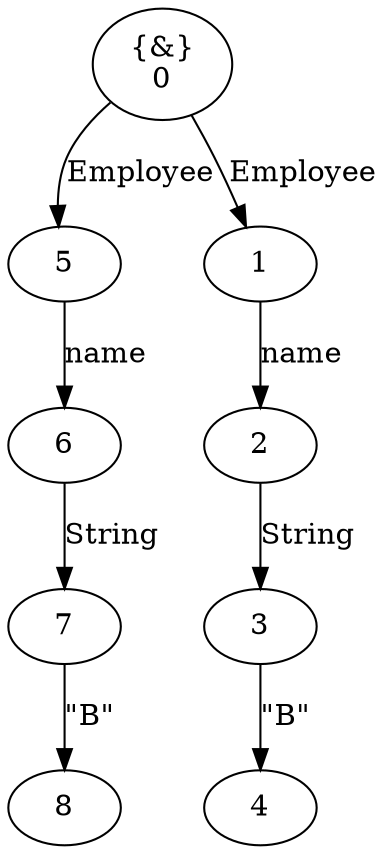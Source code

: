 digraph "g" {
	graph [
		fontsize = "14"
		fontname = "Times-Roman"
		fontcolor = "black"
	]
	node [
		fontsize = "14"
		fontname = "Times-Roman"
		fontcolor = "black"
		shape = "ellipse"
		style = "solid"
	]
	edge [
		fontsize = "14"
		fontname = "Times-Roman"
		fontcolor = "black"
		style = "solid"
	]
	"8" [
		fontsize = "14"
		fontname = "Times-Roman"
		fontcolor = "black"
		label = "\N"
		shape = "ellipse"
		style = "solid"
	]
	"7" [
		fontsize = "14"
		fontname = "Times-Roman"
		fontcolor = "black"
		label = "\N"
		shape = "ellipse"
		style = "solid"
	]
	"6" [
		fontsize = "14"
		fontname = "Times-Roman"
		fontcolor = "black"
		label = "\N"
		shape = "ellipse"
		style = "solid"
	]
	"5" [
		fontsize = "14"
		fontname = "Times-Roman"
		fontcolor = "black"
		label = "\N"
		shape = "ellipse"
		style = "solid"
	]
	"4" [
		fontsize = "14"
		fontname = "Times-Roman"
		fontcolor = "black"
		label = "\N"
		shape = "ellipse"
		style = "solid"
	]
	"3" [
		fontsize = "14"
		fontname = "Times-Roman"
		fontcolor = "black"
		label = "\N"
		shape = "ellipse"
		style = "solid"
	]
	"2" [
		fontsize = "14"
		fontname = "Times-Roman"
		fontcolor = "black"
		label = "\N"
		shape = "ellipse"
		style = "solid"
	]
	"1" [
		fontsize = "14"
		fontname = "Times-Roman"
		fontcolor = "black"
		label = "\N"
		shape = "ellipse"
		style = "solid"
	]
	"0" [
		fontsize = "14"
		fontname = "Times-Roman"
		fontcolor = "black"
		label = "{&}\n\N"
		shape = "ellipse"
		style = "solid"
	]
	"7" -> "8" [
		fontsize = "14"
		fontname = "Times-Roman"
		fontcolor = "black"
		label = "\"B\""
		style = "solid"
	]
	"6" -> "7" [
		fontsize = "14"
		fontname = "Times-Roman"
		fontcolor = "black"
		label = "String"
		style = "solid"
	]
	"5" -> "6" [
		fontsize = "14"
		fontname = "Times-Roman"
		fontcolor = "black"
		label = "name"
		style = "solid"
	]
	"3" -> "4" [
		fontsize = "14"
		fontname = "Times-Roman"
		fontcolor = "black"
		label = "\"B\""
		style = "solid"
	]
	"2" -> "3" [
		fontsize = "14"
		fontname = "Times-Roman"
		fontcolor = "black"
		label = "String"
		style = "solid"
	]
	"1" -> "2" [
		fontsize = "14"
		fontname = "Times-Roman"
		fontcolor = "black"
		label = "name"
		style = "solid"
	]
	"0" -> "5" [
		fontsize = "14"
		fontname = "Times-Roman"
		fontcolor = "black"
		label = "Employee"
		style = "solid"
	]
	"0" -> "1" [
		fontsize = "14"
		fontname = "Times-Roman"
		fontcolor = "black"
		label = "Employee"
		style = "solid"
	]
}
